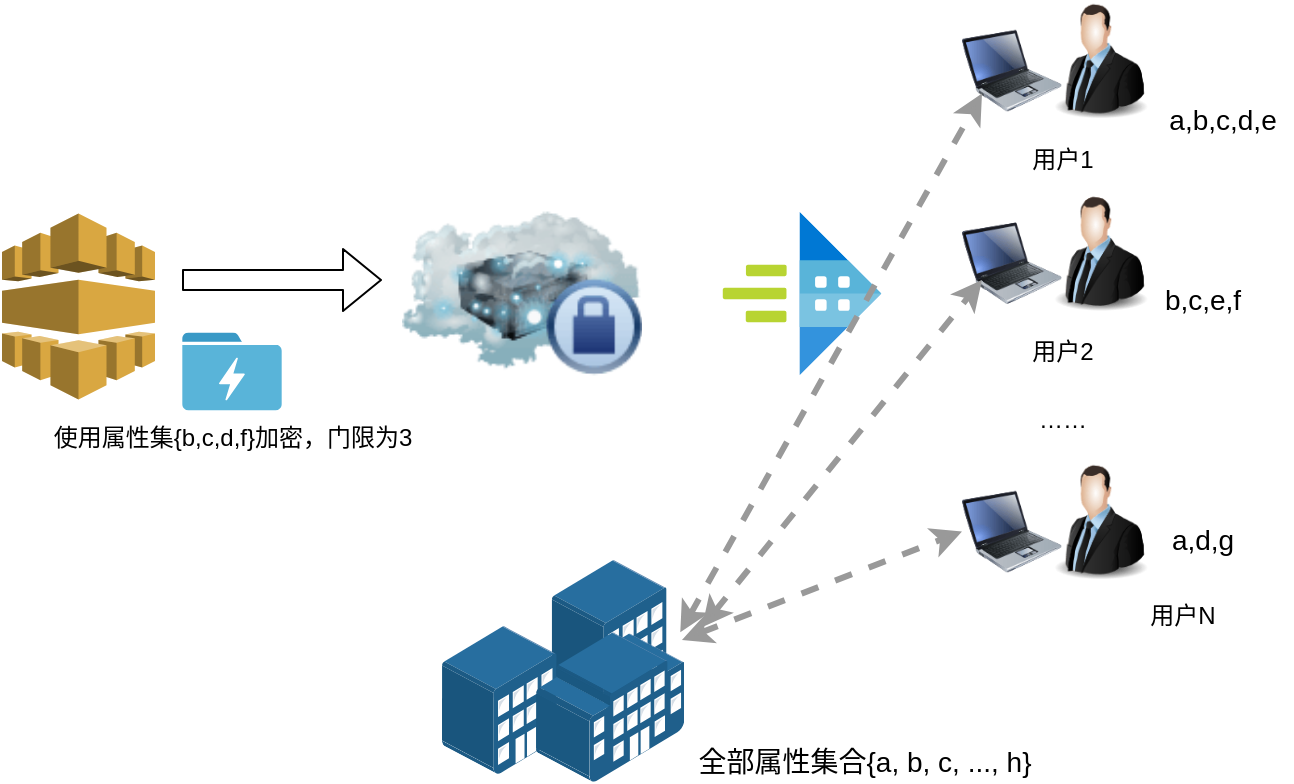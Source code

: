 <mxfile version="13.8.9-1" type="github">
  <diagram id="4GEKHROdKFgJPYVrtH5T" name="Page-1">
    <mxGraphModel dx="1038" dy="491" grid="0" gridSize="10" guides="1" tooltips="1" connect="1" arrows="1" fold="1" page="1" pageScale="1" pageWidth="1169" pageHeight="827" math="0" shadow="0">
      <root>
        <mxCell id="0" />
        <mxCell id="1" parent="0" />
        <mxCell id="mcX7PsStzImwGQomSD7q-6" value="" style="points=[];aspect=fixed;html=1;align=center;shadow=0;dashed=0;image;image=img/lib/allied_telesis/buildings/Building_Cluster.svg;flipH=1;" parent="1" vertex="1">
          <mxGeometry x="350" y="310" width="121.2" height="111" as="geometry" />
        </mxCell>
        <mxCell id="mcX7PsStzImwGQomSD7q-2" value="" style="image;html=1;image=img/lib/clip_art/computers/Laptop_128x128.png" parent="1" vertex="1">
          <mxGeometry x="610" y="40.5" width="50" height="49.5" as="geometry" />
        </mxCell>
        <mxCell id="mcX7PsStzImwGQomSD7q-4" value="" style="image;html=1;image=img/lib/clip_art/networking/Cloud_Server_Private_128x128.png" parent="1" vertex="1">
          <mxGeometry x="330" y="126.75" width="120" height="100" as="geometry" />
        </mxCell>
        <mxCell id="mcX7PsStzImwGQomSD7q-5" value="" style="image;html=1;image=img/lib/clip_art/people/Suit_Man_128x128.png;flipV=0;flipH=1;" parent="1" vertex="1">
          <mxGeometry x="650" y="30.5" width="60" height="59.5" as="geometry" />
        </mxCell>
        <mxCell id="mcX7PsStzImwGQomSD7q-8" value="用户1" style="text;html=1;align=center;verticalAlign=middle;resizable=0;points=[];autosize=1;" parent="1" vertex="1">
          <mxGeometry x="635" y="100" width="50" height="20" as="geometry" />
        </mxCell>
        <mxCell id="mcX7PsStzImwGQomSD7q-9" value="" style="image;html=1;image=img/lib/clip_art/computers/Laptop_128x128.png" parent="1" vertex="1">
          <mxGeometry x="610" y="136.75" width="50" height="49.5" as="geometry" />
        </mxCell>
        <mxCell id="mcX7PsStzImwGQomSD7q-10" value="" style="image;html=1;image=img/lib/clip_art/people/Suit_Man_128x128.png;flipV=0;flipH=1;" parent="1" vertex="1">
          <mxGeometry x="650" y="126.75" width="60" height="59.5" as="geometry" />
        </mxCell>
        <mxCell id="mcX7PsStzImwGQomSD7q-11" value="用户2" style="text;html=1;align=center;verticalAlign=middle;resizable=0;points=[];autosize=1;" parent="1" vertex="1">
          <mxGeometry x="635" y="196.25" width="50" height="20" as="geometry" />
        </mxCell>
        <mxCell id="mcX7PsStzImwGQomSD7q-12" value="" style="image;html=1;image=img/lib/clip_art/computers/Laptop_128x128.png" parent="1" vertex="1">
          <mxGeometry x="610" y="271" width="50" height="49.5" as="geometry" />
        </mxCell>
        <mxCell id="mcX7PsStzImwGQomSD7q-13" value="" style="image;html=1;image=img/lib/clip_art/people/Suit_Man_128x128.png;flipV=0;flipH=1;" parent="1" vertex="1">
          <mxGeometry x="650" y="261" width="60" height="59.5" as="geometry" />
        </mxCell>
        <mxCell id="mcX7PsStzImwGQomSD7q-14" value="用户N" style="text;html=1;align=center;verticalAlign=middle;resizable=0;points=[];autosize=1;" parent="1" vertex="1">
          <mxGeometry x="695" y="327.5" width="50" height="20" as="geometry" />
        </mxCell>
        <mxCell id="mcX7PsStzImwGQomSD7q-15" value="……" style="text;html=1;align=center;verticalAlign=middle;resizable=0;points=[];autosize=1;" parent="1" vertex="1">
          <mxGeometry x="640" y="230" width="40" height="20" as="geometry" />
        </mxCell>
        <mxCell id="cw44WIgo0hfNH1q-OzO7-1" value="" style="outlineConnect=0;dashed=0;verticalLabelPosition=bottom;verticalAlign=top;align=center;html=1;shape=mxgraph.aws3.elastic_transcoder;fillColor=#D9A741;gradientColor=none;fontSize=14;" vertex="1" parent="1">
          <mxGeometry x="130" y="136.75" width="76.5" height="93" as="geometry" />
        </mxCell>
        <mxCell id="cw44WIgo0hfNH1q-OzO7-2" value="全部属性集合{a, b, c, ..., h}" style="text;html=1;align=center;verticalAlign=middle;resizable=0;points=[];autosize=1;fontSize=14;" vertex="1" parent="1">
          <mxGeometry x="471.2" y="401" width="180" height="20" as="geometry" />
        </mxCell>
        <mxCell id="cw44WIgo0hfNH1q-OzO7-3" value="a,b,c,d,e" style="text;html=1;align=center;verticalAlign=middle;resizable=0;points=[];autosize=1;fontSize=14;" vertex="1" parent="1">
          <mxGeometry x="705" y="80" width="70" height="20" as="geometry" />
        </mxCell>
        <mxCell id="cw44WIgo0hfNH1q-OzO7-4" value="" style="shape=flexArrow;endArrow=classic;html=1;fontSize=14;" edge="1" parent="1">
          <mxGeometry width="50" height="50" relative="1" as="geometry">
            <mxPoint x="220" y="170" as="sourcePoint" />
            <mxPoint x="320" y="170" as="targetPoint" />
          </mxGeometry>
        </mxCell>
        <mxCell id="cw44WIgo0hfNH1q-OzO7-5" value="使用属性集{b,c,d,f}加密，门限为3" style="aspect=fixed;html=1;points=[];align=center;image;fontSize=12;image=img/lib/mscae/Data_Lake_Store.svg;" vertex="1" parent="1">
          <mxGeometry x="220" y="196.25" width="50" height="39" as="geometry" />
        </mxCell>
        <mxCell id="cw44WIgo0hfNH1q-OzO7-6" value="b,c,e,f" style="text;html=1;align=center;verticalAlign=middle;resizable=0;points=[];autosize=1;fontSize=14;" vertex="1" parent="1">
          <mxGeometry x="705" y="170" width="50" height="20" as="geometry" />
        </mxCell>
        <mxCell id="cw44WIgo0hfNH1q-OzO7-7" value="a,d,g" style="text;html=1;align=center;verticalAlign=middle;resizable=0;points=[];autosize=1;fontSize=14;" vertex="1" parent="1">
          <mxGeometry x="705" y="290" width="50" height="20" as="geometry" />
        </mxCell>
        <mxCell id="cw44WIgo0hfNH1q-OzO7-8" value="" style="aspect=fixed;html=1;points=[];align=center;image;fontSize=12;image=img/lib/mscae/Azure_Data_Explorer_Clusters.svg;rotation=45;" vertex="1" parent="1">
          <mxGeometry x="500" y="147.87" width="57.77" height="57.77" as="geometry" />
        </mxCell>
        <mxCell id="cw44WIgo0hfNH1q-OzO7-9" value="" style="endArrow=classic;html=1;fontSize=14;exitX=0.017;exitY=0.326;exitDx=0;exitDy=0;exitPerimeter=0;startArrow=classic;startFill=1;dashed=1;strokeWidth=3;strokeColor=#999999;" edge="1" parent="1" source="mcX7PsStzImwGQomSD7q-6">
          <mxGeometry width="50" height="50" relative="1" as="geometry">
            <mxPoint x="570" y="126.75" as="sourcePoint" />
            <mxPoint x="620" y="76.75" as="targetPoint" />
          </mxGeometry>
        </mxCell>
        <mxCell id="cw44WIgo0hfNH1q-OzO7-11" value="" style="endArrow=classic;html=1;fontSize=14;entryX=0;entryY=0.5;entryDx=0;entryDy=0;exitX=0.01;exitY=0.36;exitDx=0;exitDy=0;exitPerimeter=0;startArrow=classic;startFill=1;dashed=1;strokeWidth=3;strokeColor=#999999;" edge="1" parent="1" source="mcX7PsStzImwGQomSD7q-6" target="mcX7PsStzImwGQomSD7q-12">
          <mxGeometry width="50" height="50" relative="1" as="geometry">
            <mxPoint x="500" y="280" as="sourcePoint" />
            <mxPoint x="570" y="290" as="targetPoint" />
          </mxGeometry>
        </mxCell>
        <mxCell id="cw44WIgo0hfNH1q-OzO7-12" value="" style="endArrow=classic;html=1;fontSize=14;entryX=0;entryY=0.75;entryDx=0;entryDy=0;startArrow=classic;startFill=1;dashed=1;strokeWidth=3;strokeColor=#999999;" edge="1" parent="1">
          <mxGeometry width="50" height="50" relative="1" as="geometry">
            <mxPoint x="480" y="343.63" as="sourcePoint" />
            <mxPoint x="620" y="170.005" as="targetPoint" />
          </mxGeometry>
        </mxCell>
      </root>
    </mxGraphModel>
  </diagram>
</mxfile>
